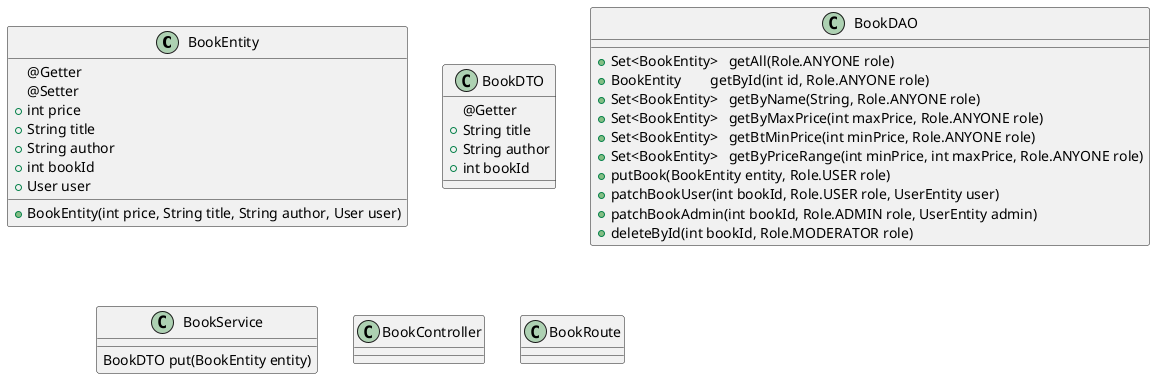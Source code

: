 @startuml
'https://plantuml.com/class-diagram

class   BookEntity
class   BookDTO
class   BookDAO
class   BookService
class   BookController
class   BookRoute

class BookDAO {
+   Set<BookEntity>   getAll(Role.ANYONE role)
+   BookEntity        getById(int id, Role.ANYONE role)
+   Set<BookEntity>   getByName(String, Role.ANYONE role)
+   Set<BookEntity>   getByMaxPrice(int maxPrice, Role.ANYONE role)
+   Set<BookEntity>   getBtMinPrice(int minPrice, Role.ANYONE role)
+   Set<BookEntity>   getByPriceRange(int minPrice, int maxPrice, Role.ANYONE role)
+   putBook(BookEntity entity, Role.USER role)
+   patchBookUser(int bookId, Role.USER role, UserEntity user)
+   patchBookAdmin(int bookId, Role.ADMIN role, UserEntity admin)
+   deleteById(int bookId, Role.MODERATOR role)
}

class BookEntity{
@Getter
@Setter
+ int price
+ String title
+ String author
+ int bookId
+ User user
+ BookEntity(int price, String title, String author, User user)
}

class BookDTO{
@Getter
+ String title
+ String author
+ int bookId
}

class BookService{
BookDTO put(BookEntity entity)
}

@enduml